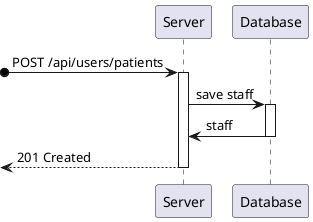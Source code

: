@startuml process-view

?o-> Server : POST /api/users/patients
activate Server
    Server -> Database : save staff
    activate Database
        Database -> Server : staff
    deactivate Database
    <-- Server : 201 Created
deactivate Server

@enduml